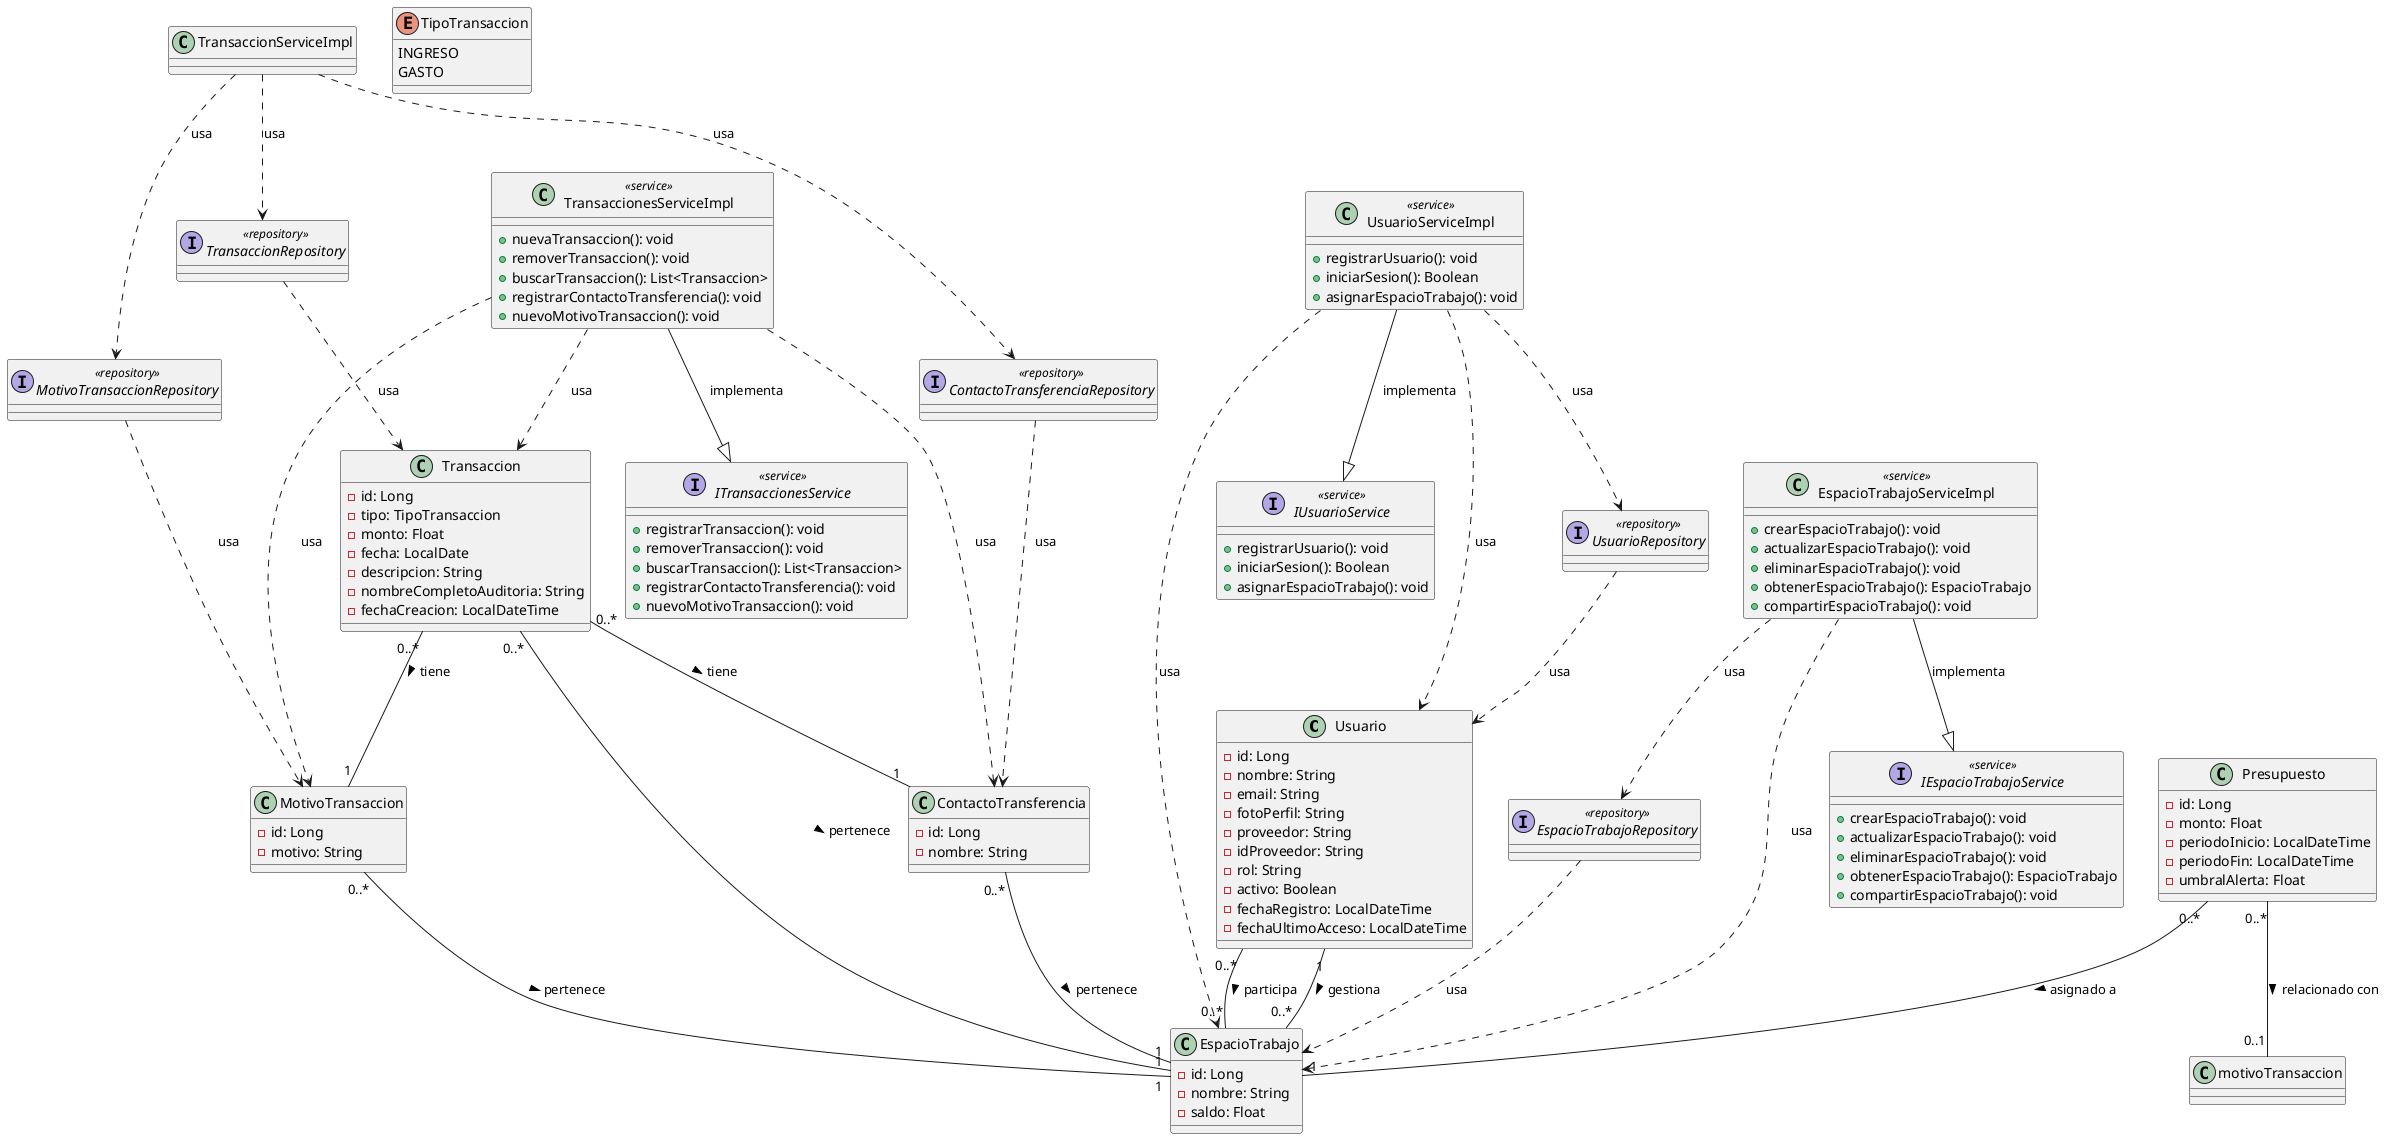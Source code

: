 @startuml DiagramaDeClasesUML

'DEFINICION DE CLASES DEL MODELO
class Usuario {
    - id: Long
    - nombre: String
    - email: String
    - fotoPerfil: String
    - proveedor: String
    - idProveedor: String
    - rol: String
    - activo: Boolean
    - fechaRegistro: LocalDateTime
    - fechaUltimoAcceso: LocalDateTime
}

class Transaccion {
    - id: Long
    - tipo: TipoTransaccion
    - monto: Float
    - fecha: LocalDate
    - descripcion: String
    - nombreCompletoAuditoria: String
    - fechaCreacion: LocalDateTime
}

class MotivoTransaccion {
    - id: Long
    - motivo: String
}

'Puede ser el emisor o receptor de una transferencia
class ContactoTransferencia {
    - id: Long
    - nombre: String
}

enum TipoTransaccion {
    INGRESO
    GASTO
}

class EspacioTrabajo {
    - id: Long
    - nombre: String
    - saldo: Float
}

class Presupuesto {
    - id: Long
    - monto: Float
    - periodoInicio: LocalDateTime
    - periodoFin: LocalDateTime
    - umbralAlerta: Float
}

'ASOCIACIONES DE CLASES DE MODELO
Usuario "1" -- "0..*" EspacioTrabajo : gestiona >
Usuario "0..*" -- "0..*" EspacioTrabajo : participa >
Transaccion "0..*" -- "1" EspacioTrabajo : pertenece >
Transaccion "0..*" -- "1" MotivoTransaccion : tiene >
Transaccion "0..*" -- "1" ContactoTransferencia : tiene >
Presupuesto "0..*" -- "1" EspacioTrabajo : asignado a >
Presupuesto "0..*" -- "0..1" motivoTransaccion : relacionado con >
ContactoTransferencia "0..*" -- "1" EspacioTrabajo : pertenece >
MotivoTransaccion "0..*" -- "1" EspacioTrabajo : pertenece >

'DEFINICION DE GESTORES
interface IUsuarioService <<service>> {
    + registrarUsuario(): void
    + iniciarSesion(): Boolean
    + asignarEspacioTrabajo(): void
}
class UsuarioServiceImpl <<service>> {
    + registrarUsuario(): void
    + iniciarSesion(): Boolean
    + asignarEspacioTrabajo(): void
}

interface ITransaccionesService <<service>> {
    + registrarTransaccion(): void
    + removerTransaccion(): void
    + buscarTransaccion(): List<Transaccion>
    + registrarContactoTransferencia(): void
    + nuevoMotivoTransaccion(): void
}
class TransaccionesServiceImpl <<service>> {
    + nuevaTransaccion(): void
    + removerTransaccion(): void
    + buscarTransaccion(): List<Transaccion>
    + registrarContactoTransferencia(): void
    + nuevoMotivoTransaccion(): void
}
interface IEspacioTrabajoService <<service>> {
    + crearEspacioTrabajo(): void
    + actualizarEspacioTrabajo(): void
    + eliminarEspacioTrabajo(): void
    + obtenerEspacioTrabajo(): EspacioTrabajo
    + compartirEspacioTrabajo(): void
}
class EspacioTrabajoServiceImpl <<service>> {
    + crearEspacioTrabajo(): void
    + actualizarEspacioTrabajo(): void
    + eliminarEspacioTrabajo(): void
    + obtenerEspacioTrabajo(): EspacioTrabajo
    + compartirEspacioTrabajo(): void
}

'ASOCIACIONES DE GESTORES
UsuarioServiceImpl ..> Usuario : usa
UsuarioServiceImpl ..> EspacioTrabajo : usa
UsuarioServiceImpl --|> IUsuarioService : implementa
TransaccionesServiceImpl ..> Transaccion : usa
TransaccionesServiceImpl ..> MotivoTransaccion : usa
TransaccionesServiceImpl ..> ContactoTransferencia : usa
TransaccionesServiceImpl --|> ITransaccionesService : implementa
EspacioTrabajoServiceImpl ..> EspacioTrabajo : usa
EspacioTrabajoServiceImpl --|> IEspacioTrabajoService : implementa


'DEFINICION DE PATRON REPOSITORIO
interface UsuarioRepository <<repository>> {
}

interface TransaccionRepository <<repository>> {
}

interface EspacioTrabajoRepository <<repository>> {
}

interface MotivoTransaccionRepository <<repository>> {
}

interface ContactoTransferenciaRepository <<repository>> {
}

'ASOCIACIONES DE REPOSITORIOS
UsuarioRepository ..> Usuario : usa
UsuarioServiceImpl ..> UsuarioRepository : usa

TransaccionRepository ..> Transaccion : usa
TransaccionServiceImpl ..> TransaccionRepository : usa

EspacioTrabajoRepository ..> EspacioTrabajo : usa
EspacioTrabajoServiceImpl ..> EspacioTrabajoRepository : usa

MotivoTransaccionRepository ..> MotivoTransaccion : usa
TransaccionServiceImpl ..> MotivoTransaccionRepository : usa

ContactoTransferenciaRepository ..> ContactoTransferencia : usa
TransaccionServiceImpl ..> ContactoTransferenciaRepository : usa

@enduml
